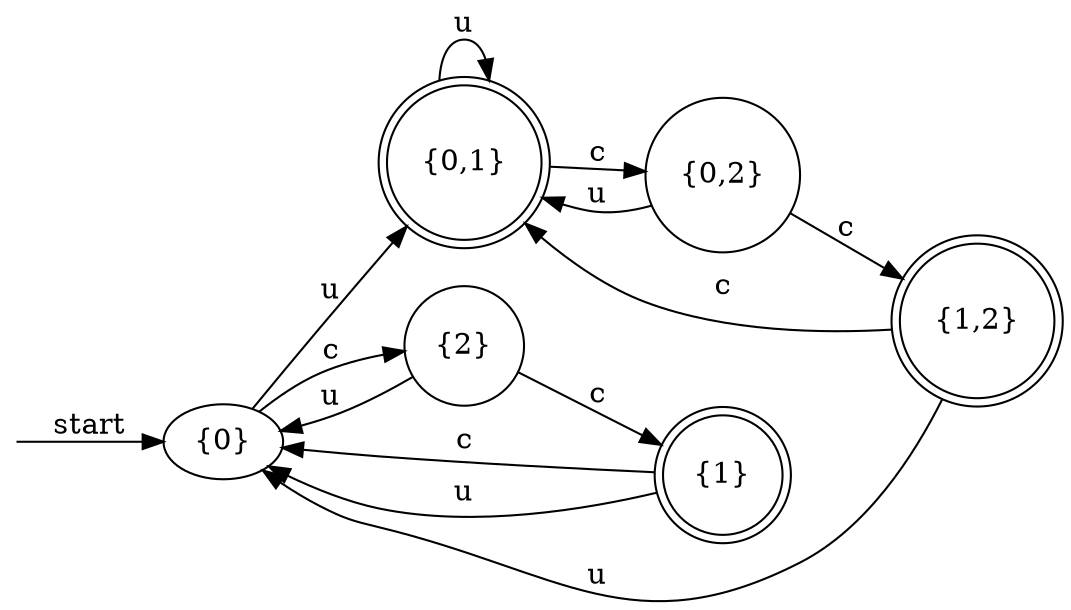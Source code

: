 digraph dfa {
    rankdir = LR;
    __start [style = invis, shape = point];
    __start -> "{0}" [ label = "start" ];
    node [shape = doublecircle]; "{1}" "{0,1}" "{1,2}"
    node [shape = circle];
    "{0}" -> "{2}" [ label = "c" ];
    "{0}" -> "{0,1}" [ label = "u" ];
    "{2}" -> "{1}" [ label = "c" ];
    "{2}" -> "{0}" [ label = "u" ];
    "{1}" -> "{0}" [ label = "c" ];
    "{1}" -> "{0}" [ label = "u" ];
    "{0,1}" -> "{0,2}" [ label = "c" ];
    "{0,1}" -> "{0,1}" [ label = "u" ];
    "{0,2}" -> "{1,2}" [ label = "c" ];
    "{0,2}" -> "{0,1}" [ label = "u" ];
    "{1,2}" -> "{0,1}" [ label = "c" ];
    "{1,2}" -> "{0}" [ label = "u" ];
}
